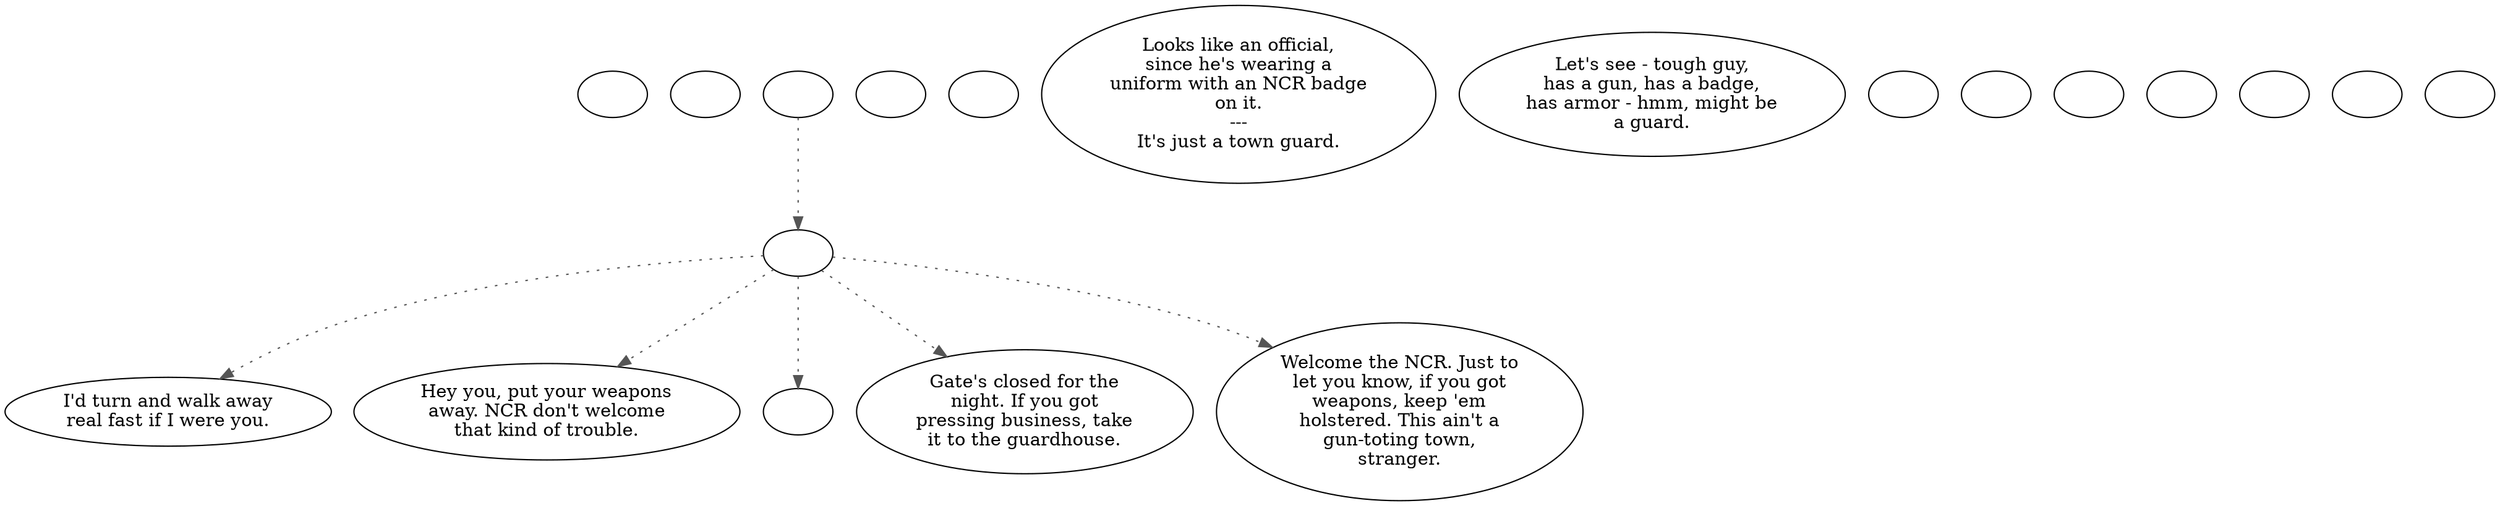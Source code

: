 digraph scgtegrd {
  "checkPartyMembersNearDoor" [style=filled       fillcolor="#FFFFFF"       color="#000000"]
  "checkPartyMembersNearDoor" [label=""]
  "start" [style=filled       fillcolor="#FFFFFF"       color="#000000"]
  "start" [label=""]
  "critter_p_proc" [style=filled       fillcolor="#FFFFFF"       color="#000000"]
  "critter_p_proc" -> "talk_p_proc" [style=dotted color="#555555"]
  "critter_p_proc" [label=""]
  "pickup_p_proc" [style=filled       fillcolor="#FFFFFF"       color="#000000"]
  "pickup_p_proc" [label=""]
  "talk_p_proc" [style=filled       fillcolor="#FFFFFF"       color="#000000"]
  "talk_p_proc" -> "Node004" [style=dotted color="#555555"]
  "talk_p_proc" -> "Node002" [style=dotted color="#555555"]
  "talk_p_proc" -> "spewArmed" [style=dotted color="#555555"]
  "talk_p_proc" -> "Node003" [style=dotted color="#555555"]
  "talk_p_proc" -> "Node001" [style=dotted color="#555555"]
  "talk_p_proc" [label=""]
  "destroy_p_proc" [style=filled       fillcolor="#FFFFFF"       color="#000000"]
  "destroy_p_proc" [label=""]
  "look_at_p_proc" [style=filled       fillcolor="#FFFFFF"       color="#000000"]
  "look_at_p_proc" [label="Looks like an official,\nsince he's wearing a\nuniform with an NCR badge\non it.\n---\nIt's just a town guard."]
  "description_p_proc" [style=filled       fillcolor="#FFFFFF"       color="#000000"]
  "description_p_proc" [label="Let's see - tough guy,\nhas a gun, has a badge,\nhas armor - hmm, might be\na guard."]
  "use_skill_on_p_proc" [style=filled       fillcolor="#FFFFFF"       color="#000000"]
  "use_skill_on_p_proc" [label=""]
  "damage_p_proc" [style=filled       fillcolor="#FFFFFF"       color="#000000"]
  "damage_p_proc" [label=""]
  "map_enter_p_proc" [style=filled       fillcolor="#FFFFFF"       color="#000000"]
  "map_enter_p_proc" [label=""]
  "timed_event_p_proc" [style=filled       fillcolor="#FFFFFF"       color="#000000"]
  "timed_event_p_proc" [label=""]
  "Node998" [style=filled       fillcolor="#FFFFFF"       color="#000000"]
  "Node998" [label=""]
  "Node999" [style=filled       fillcolor="#FFFFFF"       color="#000000"]
  "Node999" [label=""]
  "Node001" [style=filled       fillcolor="#FFFFFF"       color="#000000"]
  "Node001" [label="Welcome the NCR. Just to\nlet you know, if you got\nweapons, keep 'em\nholstered. This ain't a\ngun-toting town,\nstranger."]
  "Node002" [style=filled       fillcolor="#FFFFFF"       color="#000000"]
  "Node002" [label="Hey you, put your weapons\naway. NCR don't welcome\nthat kind of trouble."]
  "Node003" [style=filled       fillcolor="#FFFFFF"       color="#000000"]
  "Node003" [label="Gate's closed for the\nnight. If you got\npressing business, take\nit to the guardhouse."]
  "Node004" [style=filled       fillcolor="#FFFFFF"       color="#000000"]
  "Node004" [label="I'd turn and walk away\nreal fast if I were you."]
  "canSeePlayer" [style=filled       fillcolor="#FFFFFF"       color="#000000"]
  "canSeePlayer" [label=""]
  "spewArmed" [style=filled       fillcolor="#FFFFFF"       color="#000000"]
  "spewArmed" [label=""]
}